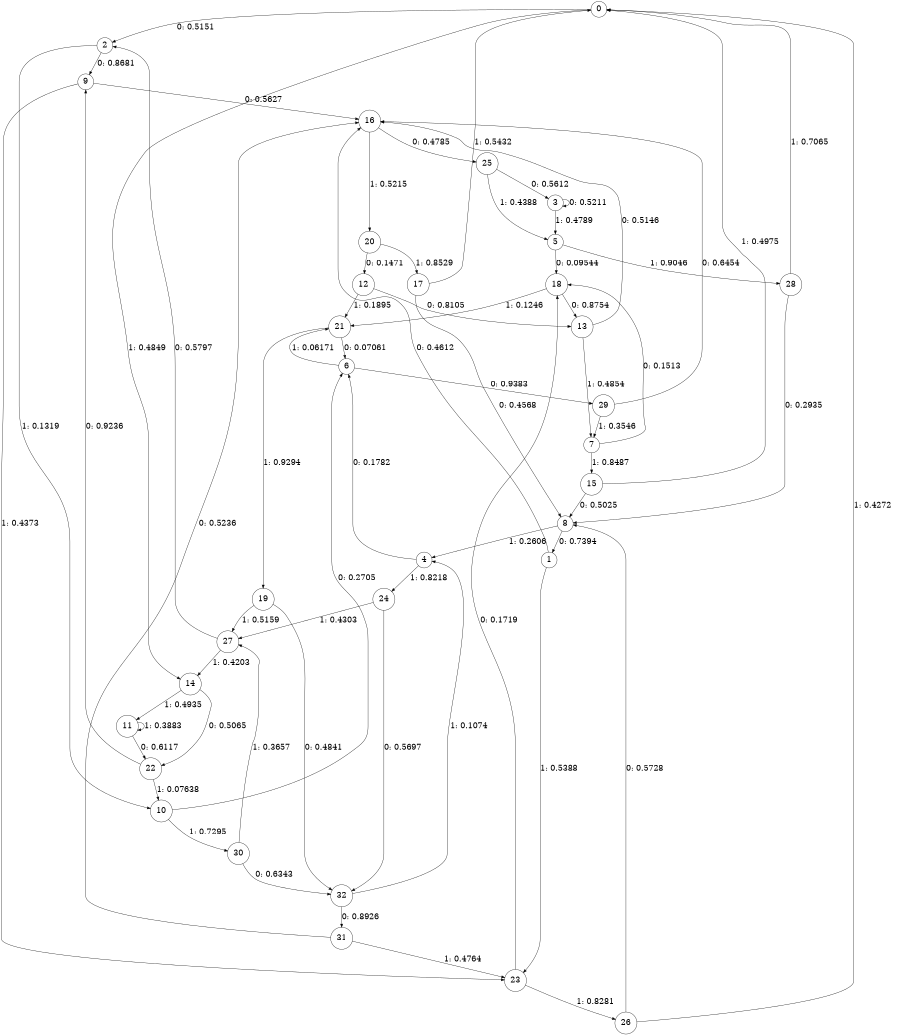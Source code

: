digraph "ch39concat_phase3_L6" {
size = "6,8.5";
ratio = "fill";
node [shape = circle];
node [fontsize = 24];
edge [fontsize = 24];
0 -> 2 [label = "0: 0.5151   "];
0 -> 14 [label = "1: 0.4849   "];
1 -> 16 [label = "0: 0.4612   "];
1 -> 23 [label = "1: 0.5388   "];
2 -> 9 [label = "0: 0.8681   "];
2 -> 10 [label = "1: 0.1319   "];
3 -> 3 [label = "0: 0.5211   "];
3 -> 5 [label = "1: 0.4789   "];
4 -> 6 [label = "0: 0.1782   "];
4 -> 24 [label = "1: 0.8218   "];
5 -> 18 [label = "0: 0.09544  "];
5 -> 28 [label = "1: 0.9046   "];
6 -> 29 [label = "0: 0.9383   "];
6 -> 21 [label = "1: 0.06171  "];
7 -> 18 [label = "0: 0.1513   "];
7 -> 15 [label = "1: 0.8487   "];
8 -> 1 [label = "0: 0.7394   "];
8 -> 4 [label = "1: 0.2606   "];
9 -> 16 [label = "0: 0.5627   "];
9 -> 23 [label = "1: 0.4373   "];
10 -> 6 [label = "0: 0.2705   "];
10 -> 30 [label = "1: 0.7295   "];
11 -> 22 [label = "0: 0.6117   "];
11 -> 11 [label = "1: 0.3883   "];
12 -> 13 [label = "0: 0.8105   "];
12 -> 21 [label = "1: 0.1895   "];
13 -> 16 [label = "0: 0.5146   "];
13 -> 7 [label = "1: 0.4854   "];
14 -> 22 [label = "0: 0.5065   "];
14 -> 11 [label = "1: 0.4935   "];
15 -> 8 [label = "0: 0.5025   "];
15 -> 0 [label = "1: 0.4975   "];
16 -> 25 [label = "0: 0.4785   "];
16 -> 20 [label = "1: 0.5215   "];
17 -> 8 [label = "0: 0.4568   "];
17 -> 0 [label = "1: 0.5432   "];
18 -> 13 [label = "0: 0.8754   "];
18 -> 21 [label = "1: 0.1246   "];
19 -> 32 [label = "0: 0.4841   "];
19 -> 27 [label = "1: 0.5159   "];
20 -> 12 [label = "0: 0.1471   "];
20 -> 17 [label = "1: 0.8529   "];
21 -> 6 [label = "0: 0.07061  "];
21 -> 19 [label = "1: 0.9294   "];
22 -> 9 [label = "0: 0.9236   "];
22 -> 10 [label = "1: 0.07638  "];
23 -> 18 [label = "0: 0.1719   "];
23 -> 26 [label = "1: 0.8281   "];
24 -> 32 [label = "0: 0.5697   "];
24 -> 27 [label = "1: 0.4303   "];
25 -> 3 [label = "0: 0.5612   "];
25 -> 5 [label = "1: 0.4388   "];
26 -> 8 [label = "0: 0.5728   "];
26 -> 0 [label = "1: 0.4272   "];
27 -> 2 [label = "0: 0.5797   "];
27 -> 14 [label = "1: 0.4203   "];
28 -> 8 [label = "0: 0.2935   "];
28 -> 0 [label = "1: 0.7065   "];
29 -> 16 [label = "0: 0.6454   "];
29 -> 7 [label = "1: 0.3546   "];
30 -> 32 [label = "0: 0.6343   "];
30 -> 27 [label = "1: 0.3657   "];
31 -> 16 [label = "0: 0.5236   "];
31 -> 23 [label = "1: 0.4764   "];
32 -> 31 [label = "0: 0.8926   "];
32 -> 4 [label = "1: 0.1074   "];
}